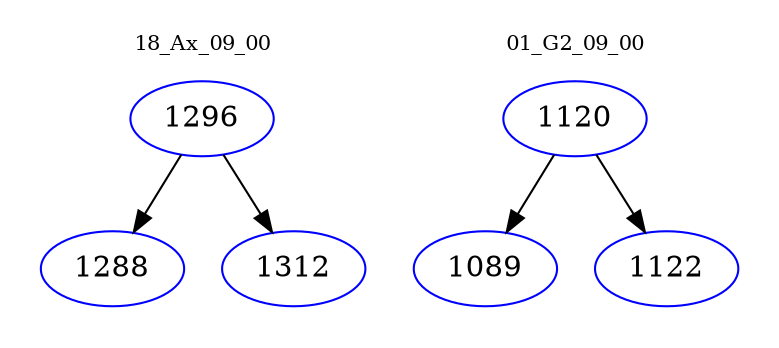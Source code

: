 digraph{
subgraph cluster_0 {
color = white
label = "18_Ax_09_00";
fontsize=10;
T0_1296 [label="1296", color="blue"]
T0_1296 -> T0_1288 [color="black"]
T0_1288 [label="1288", color="blue"]
T0_1296 -> T0_1312 [color="black"]
T0_1312 [label="1312", color="blue"]
}
subgraph cluster_1 {
color = white
label = "01_G2_09_00";
fontsize=10;
T1_1120 [label="1120", color="blue"]
T1_1120 -> T1_1089 [color="black"]
T1_1089 [label="1089", color="blue"]
T1_1120 -> T1_1122 [color="black"]
T1_1122 [label="1122", color="blue"]
}
}
